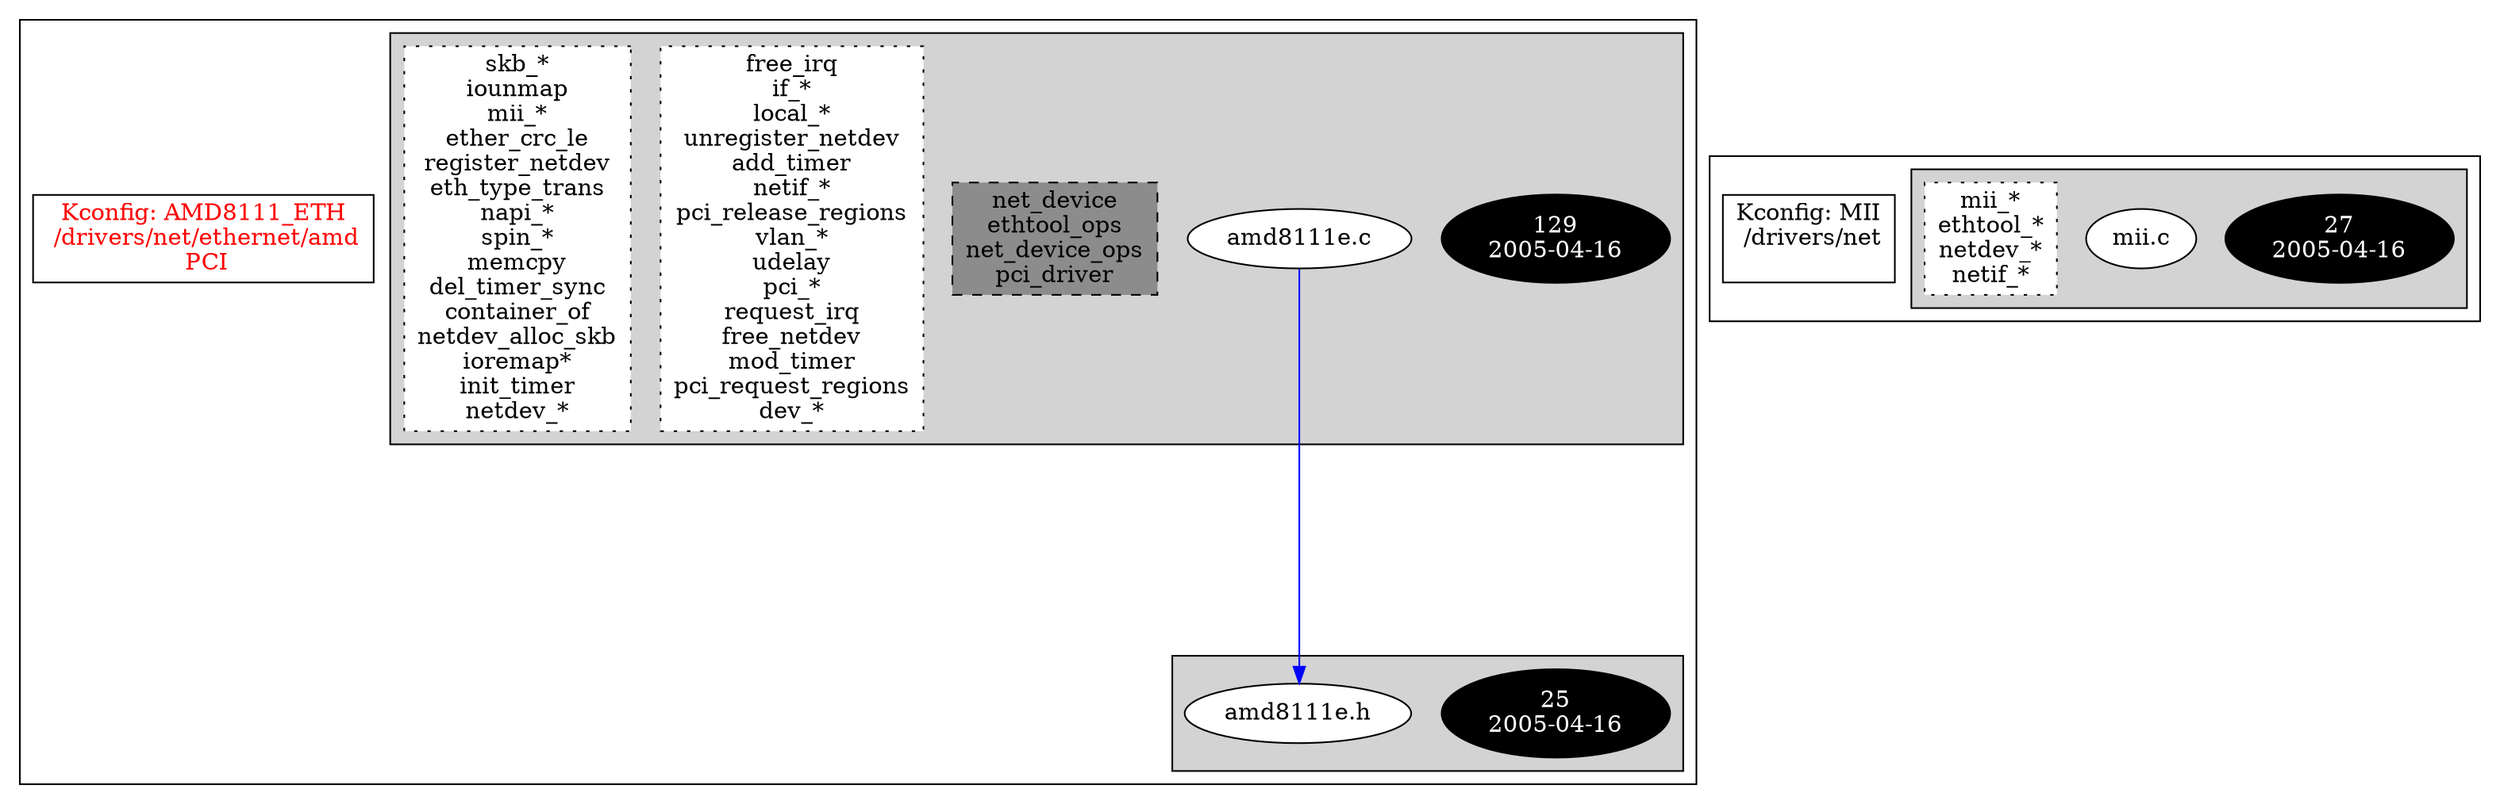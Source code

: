 digraph Driver {
	ranksep=2;
	splines=ortho;
	//Symbol: AMD8111_ETH
	subgraph "cluster_AMD8111_ETH"{
		subgraph "cluster_amd8111e.h" {
			style=filled
			"commit_amd8111e.h" [style=filled, fillcolor=black, fontcolor=white, label="25\n2005-04-16"];
			"amd8111e.h" [style=filled, fillcolor=white, fontcolor=black, label="amd8111e.h\n"];
		}
		subgraph "cluster_amd8111e.c" {
			style=filled
			"commit_amd8111e.c" [style=filled, fillcolor=black, fontcolor=white, label="129\n2005-04-16"];
			"amd8111e.c" [style=filled, fillcolor=white, fontcolor=black, label="amd8111e.c\n"];
			"structs-amd8111e.c" [style="filled,dashed" shape=box, fillcolor=grey55, fontcolor=black, label="net_device\nethtool_ops\nnet_device_ops\npci_driver\n"];
			"funccall2-amd8111e.c" [style="filled,dotted" shape=box, fillcolor=white, fontcolor=black, label="free_irq\nif_*\nlocal_*\nunregister_netdev\nadd_timer\nnetif_*\npci_release_regions\nvlan_*\nudelay\npci_*\nrequest_irq\nfree_netdev\nmod_timer\npci_request_regions\ndev_*\n"];
			"funccall1-amd8111e.c" [style="filled,dotted" shape=box, fillcolor=white, fontcolor=black, label="skb_*\niounmap\nmii_*\nether_crc_le\nregister_netdev\neth_type_trans\nnapi_*\nspin_*\nmemcpy\ndel_timer_sync\ncontainer_of\nnetdev_alloc_skb\nioremap*\ninit_timer\nnetdev_*\n"];
		}
		"K:AMD8111_ETH" [label="Kconfig: AMD8111_ETH\n /drivers/net/ethernet/amd\n  PCI ", shape=box, fontcolor=red];
	}
	//Symbol: MII
	subgraph "cluster_MII"{
		subgraph "cluster_mii.c" {
			style=filled
			"commit_mii.c" [style=filled, fillcolor=black, fontcolor=white, label="27\n2005-04-16"];
			"mii.c" [style=filled, fillcolor=white, fontcolor=black, label="mii.c\n"];
			"funccall0-mii.c" [style="filled,dotted" shape=box, fillcolor=white, fontcolor=black, label="mii_*\nethtool_*\nnetdev_*\nnetif_*\n"];
		}
		"K:MII" [label="Kconfig: MII\n /drivers/net\n ", shape=box];
	}
"amd8111e.c" -> "amd8111e.h"[color=blue];
}

